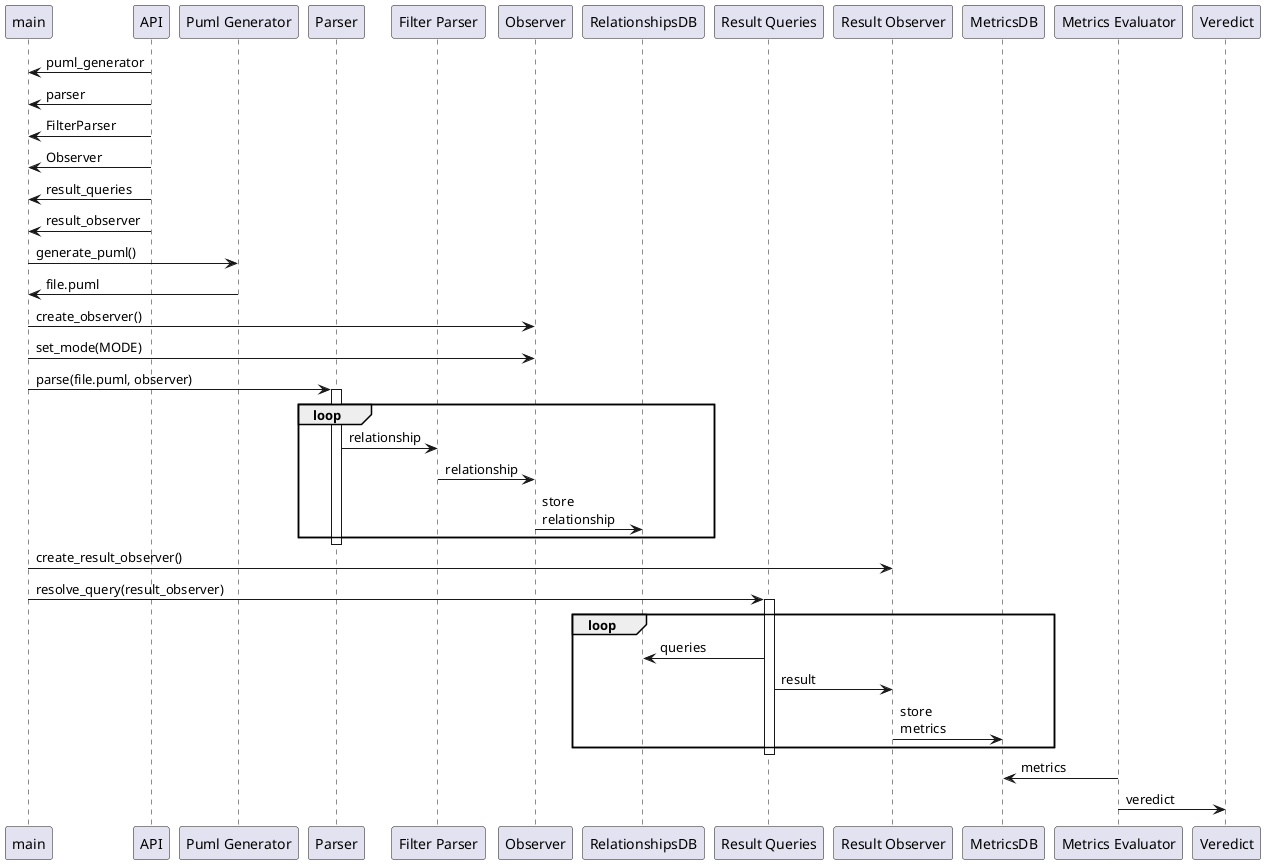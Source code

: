 @startuml
participant main
participant "API" as API
participant "Puml Generator" as PumlGenerator
participant "Parser" as Parser
participant "Filter Parser" as FilterParser
participant "Observer" as Observer
participant "RelationshipsDB" as relationshipsDB
participant "Result Queries" as ResultQueries
participant "Result Observer" as ResultObserver
participant "MetricsDB" as metricsDB
participant "Metrics Evaluator" as MetricsEvaluator
participant "Veredict" as Veredict

API -> main: puml_generator

API -> main: parser

API -> main: FilterParser

API -> main: Observer

API -> main: result_queries

API -> main: result_observer

main -> PumlGenerator: generate_puml()

PumlGenerator -> main: file.puml

main -> Observer: create_observer()

main -> Observer: set_mode(MODE)

main -> Parser: parse(file.puml, observer)

activate Parser

loop
    Parser -> FilterParser: relationship
    FilterParser -> Observer: relationship
    Observer -> relationshipsDB: store\nrelationship
end
deactivate Parser

main -> ResultObserver: create_result_observer()
main -> ResultQueries: resolve_query(result_observer)

activate ResultQueries

loop
    ResultQueries -> relationshipsDB: queries
    ResultQueries -> ResultObserver: result
    ResultObserver -> metricsDB: store\nmetrics
end
deactivate ResultQueries

MetricsEvaluator -> metricsDB: metrics
MetricsEvaluator -> Veredict: veredict

@enduml

